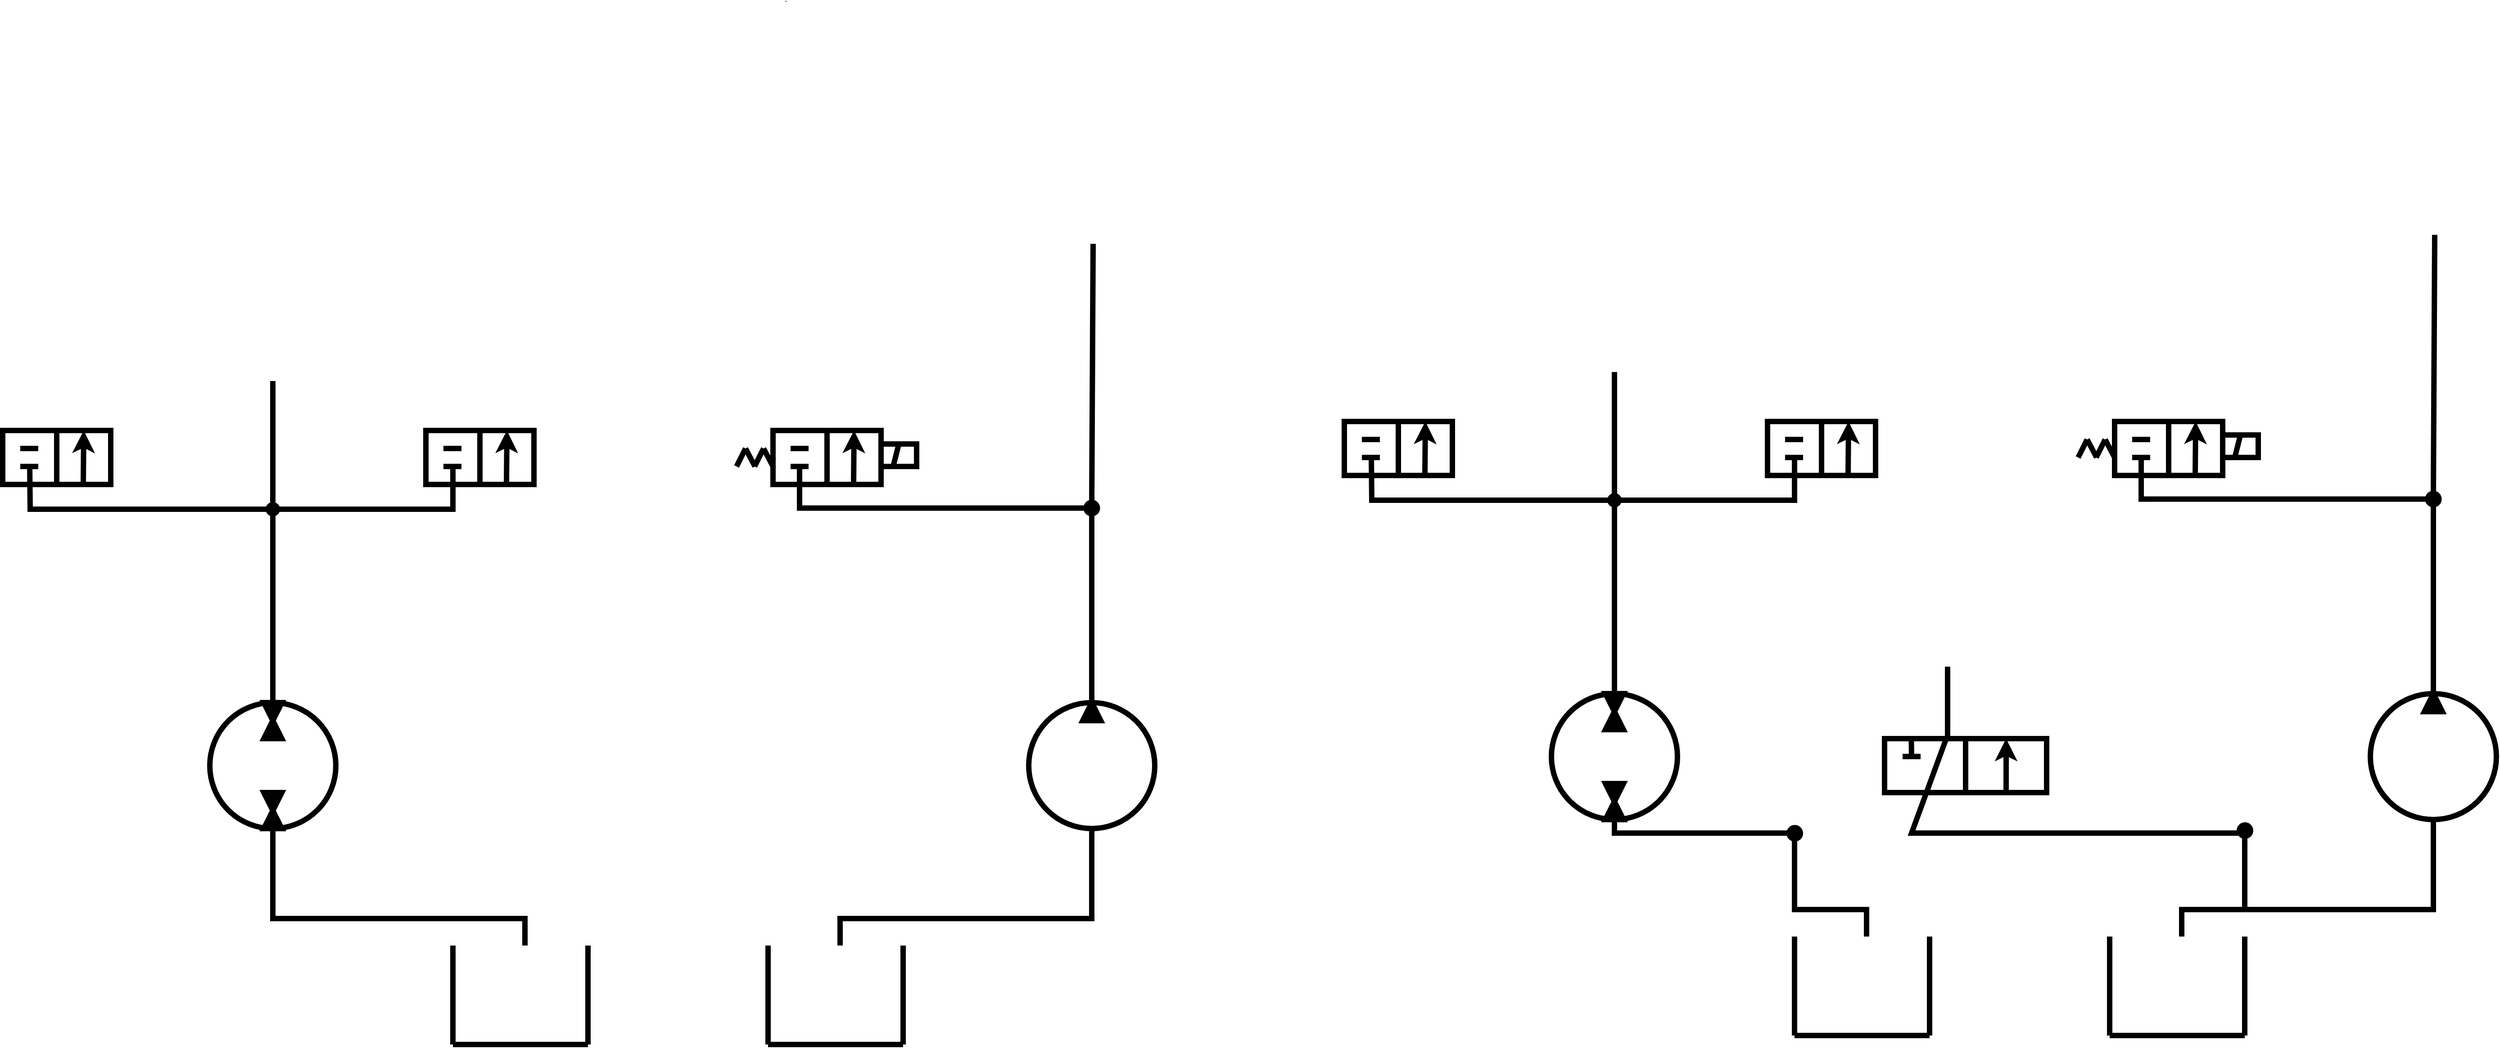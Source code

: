 <mxfile version="13.7.0" type="gitlab">
  <diagram id="eqvuFODL55VOsvzA2bx3" name="Page-1">
    <mxGraphModel dx="2453" dy="1159" grid="1" gridSize="10" guides="1" tooltips="1" connect="1" arrows="1" fold="1" page="1" pageScale="1" pageWidth="850" pageHeight="1100" math="0" shadow="0">
      <root>
        <mxCell id="0" />
        <mxCell id="1" parent="0" />
        <mxCell id="_FiJG16ojwSEJQpr9RZ7-16" value="" style="ellipse;whiteSpace=wrap;html=1;aspect=fixed;strokeWidth=6;" vertex="1" parent="1">
          <mxGeometry x="-360" y="1180" width="140" height="140" as="geometry" />
        </mxCell>
        <mxCell id="_FiJG16ojwSEJQpr9RZ7-17" value="" style="triangle;whiteSpace=wrap;html=1;direction=north;fillColor=#000000;strokeWidth=6;" vertex="1" parent="1">
          <mxGeometry x="-300" y="1300" width="20" height="20" as="geometry" />
        </mxCell>
        <mxCell id="_FiJG16ojwSEJQpr9RZ7-18" value="" style="triangle;whiteSpace=wrap;html=1;direction=south;fillColor=#000000;strokeWidth=6;" vertex="1" parent="1">
          <mxGeometry x="-300" y="1280" width="20" height="20" as="geometry" />
        </mxCell>
        <mxCell id="_FiJG16ojwSEJQpr9RZ7-19" value="" style="triangle;whiteSpace=wrap;html=1;direction=north;fillColor=#000000;strokeWidth=6;" vertex="1" parent="1">
          <mxGeometry x="-300" y="1200" width="20" height="20" as="geometry" />
        </mxCell>
        <mxCell id="_FiJG16ojwSEJQpr9RZ7-20" value="" style="triangle;whiteSpace=wrap;html=1;direction=south;fillColor=#000000;strokeWidth=6;" vertex="1" parent="1">
          <mxGeometry x="-300" y="1180" width="20" height="20" as="geometry" />
        </mxCell>
        <mxCell id="_FiJG16ojwSEJQpr9RZ7-21" value="" style="endArrow=none;html=1;strokeWidth=6;" edge="1" parent="1">
          <mxGeometry width="50" height="50" relative="1" as="geometry">
            <mxPoint x="260" y="1560.0" as="sourcePoint" />
            <mxPoint x="260" y="1450.0" as="targetPoint" />
          </mxGeometry>
        </mxCell>
        <mxCell id="_FiJG16ojwSEJQpr9RZ7-22" value="" style="endArrow=none;html=1;strokeWidth=6;" edge="1" parent="1">
          <mxGeometry width="50" height="50" relative="1" as="geometry">
            <mxPoint x="410" y="1560.0" as="sourcePoint" />
            <mxPoint x="410" y="1450.0" as="targetPoint" />
          </mxGeometry>
        </mxCell>
        <mxCell id="_FiJG16ojwSEJQpr9RZ7-23" value="" style="endArrow=none;html=1;strokeWidth=6;" edge="1" parent="1">
          <mxGeometry width="50" height="50" relative="1" as="geometry">
            <mxPoint x="260" y="1560.0" as="sourcePoint" />
            <mxPoint x="410" y="1560.0" as="targetPoint" />
          </mxGeometry>
        </mxCell>
        <mxCell id="_FiJG16ojwSEJQpr9RZ7-24" value="" style="ellipse;whiteSpace=wrap;html=1;aspect=fixed;strokeWidth=6;" vertex="1" parent="1">
          <mxGeometry x="549.5" y="1180" width="140" height="140" as="geometry" />
        </mxCell>
        <mxCell id="_FiJG16ojwSEJQpr9RZ7-25" value="" style="triangle;whiteSpace=wrap;html=1;direction=north;fillColor=#000000;strokeWidth=6;" vertex="1" parent="1">
          <mxGeometry x="609.5" y="1180" width="20" height="20" as="geometry" />
        </mxCell>
        <mxCell id="_FiJG16ojwSEJQpr9RZ7-26" value="" style="rounded=0;whiteSpace=wrap;html=1;fillColor=#FFFFFF;strokeWidth=6;" vertex="1" parent="1">
          <mxGeometry x="-590" y="877.5" width="120" height="60" as="geometry" />
        </mxCell>
        <mxCell id="_FiJG16ojwSEJQpr9RZ7-27" value="" style="endArrow=none;html=1;exitX=0.5;exitY=1;exitDx=0;exitDy=0;entryX=0.5;entryY=0;entryDx=0;entryDy=0;strokeWidth=6;" edge="1" parent="1" source="_FiJG16ojwSEJQpr9RZ7-26" target="_FiJG16ojwSEJQpr9RZ7-26">
          <mxGeometry width="50" height="50" relative="1" as="geometry">
            <mxPoint x="-580.5" y="927.5" as="sourcePoint" />
            <mxPoint x="-530.5" y="877.5" as="targetPoint" />
          </mxGeometry>
        </mxCell>
        <mxCell id="_FiJG16ojwSEJQpr9RZ7-28" value="" style="endArrow=classic;html=1;entryX=0.75;entryY=0;entryDx=0;entryDy=0;strokeWidth=6;" edge="1" parent="1" target="_FiJG16ojwSEJQpr9RZ7-26">
          <mxGeometry width="50" height="50" relative="1" as="geometry">
            <mxPoint x="-500.5" y="937.5" as="sourcePoint" />
            <mxPoint x="-450.5" y="887.5" as="targetPoint" />
          </mxGeometry>
        </mxCell>
        <mxCell id="_FiJG16ojwSEJQpr9RZ7-29" value="" style="endArrow=none;html=1;strokeWidth=6;" edge="1" parent="1">
          <mxGeometry width="50" height="50" relative="1" as="geometry">
            <mxPoint x="-570.5" y="917.5" as="sourcePoint" />
            <mxPoint x="-550.5" y="917.5" as="targetPoint" />
          </mxGeometry>
        </mxCell>
        <mxCell id="_FiJG16ojwSEJQpr9RZ7-30" value="" style="endArrow=none;html=1;strokeWidth=6;" edge="1" parent="1">
          <mxGeometry width="50" height="50" relative="1" as="geometry">
            <mxPoint x="-560" y="852.5" as="sourcePoint" />
            <mxPoint x="-560" y="852.5" as="targetPoint" />
          </mxGeometry>
        </mxCell>
        <mxCell id="_FiJG16ojwSEJQpr9RZ7-31" value="" style="endArrow=none;html=1;strokeWidth=6;" edge="1" parent="1">
          <mxGeometry width="50" height="50" relative="1" as="geometry">
            <mxPoint x="-570.5" y="897.5" as="sourcePoint" />
            <mxPoint x="-550.5" y="897.5" as="targetPoint" />
          </mxGeometry>
        </mxCell>
        <mxCell id="_FiJG16ojwSEJQpr9RZ7-32" value="" style="rounded=0;whiteSpace=wrap;html=1;fillColor=#FFFFFF;strokeWidth=6;" vertex="1" parent="1">
          <mxGeometry x="-120" y="877.5" width="120" height="60" as="geometry" />
        </mxCell>
        <mxCell id="_FiJG16ojwSEJQpr9RZ7-33" value="" style="endArrow=none;html=1;exitX=0.5;exitY=1;exitDx=0;exitDy=0;entryX=0.5;entryY=0;entryDx=0;entryDy=0;strokeWidth=6;" edge="1" parent="1" source="_FiJG16ojwSEJQpr9RZ7-32" target="_FiJG16ojwSEJQpr9RZ7-32">
          <mxGeometry width="50" height="50" relative="1" as="geometry">
            <mxPoint x="-110.5" y="917.5" as="sourcePoint" />
            <mxPoint x="-60.5" y="867.5" as="targetPoint" />
          </mxGeometry>
        </mxCell>
        <mxCell id="_FiJG16ojwSEJQpr9RZ7-34" value="" style="endArrow=classic;html=1;entryX=0.75;entryY=0;entryDx=0;entryDy=0;strokeWidth=6;" edge="1" parent="1" target="_FiJG16ojwSEJQpr9RZ7-32">
          <mxGeometry width="50" height="50" relative="1" as="geometry">
            <mxPoint x="-30.5" y="937.5" as="sourcePoint" />
            <mxPoint x="19.5" y="887.5" as="targetPoint" />
          </mxGeometry>
        </mxCell>
        <mxCell id="_FiJG16ojwSEJQpr9RZ7-35" value="" style="endArrow=none;html=1;strokeWidth=6;" edge="1" parent="1">
          <mxGeometry width="50" height="50" relative="1" as="geometry">
            <mxPoint x="-100.5" y="917.5" as="sourcePoint" />
            <mxPoint x="-80.5" y="917.5" as="targetPoint" />
          </mxGeometry>
        </mxCell>
        <mxCell id="_FiJG16ojwSEJQpr9RZ7-36" value="" style="endArrow=none;html=1;strokeWidth=6;" edge="1" parent="1">
          <mxGeometry width="50" height="50" relative="1" as="geometry">
            <mxPoint x="-100.5" y="897.5" as="sourcePoint" />
            <mxPoint x="-80.5" y="897.5" as="targetPoint" />
          </mxGeometry>
        </mxCell>
        <mxCell id="_FiJG16ojwSEJQpr9RZ7-70" value="" style="rounded=0;whiteSpace=wrap;html=1;fillColor=#FFFFFF;strokeWidth=6;" vertex="1" parent="1">
          <mxGeometry x="265.5" y="877.5" width="120" height="60" as="geometry" />
        </mxCell>
        <mxCell id="_FiJG16ojwSEJQpr9RZ7-71" value="" style="endArrow=none;html=1;exitX=0.5;exitY=1;exitDx=0;exitDy=0;entryX=0.5;entryY=0;entryDx=0;entryDy=0;strokeWidth=6;" edge="1" parent="1" source="_FiJG16ojwSEJQpr9RZ7-70" target="_FiJG16ojwSEJQpr9RZ7-70">
          <mxGeometry width="50" height="50" relative="1" as="geometry">
            <mxPoint x="275" y="927.5" as="sourcePoint" />
            <mxPoint x="325" y="877.5" as="targetPoint" />
          </mxGeometry>
        </mxCell>
        <mxCell id="_FiJG16ojwSEJQpr9RZ7-72" value="" style="endArrow=classic;html=1;entryX=0.75;entryY=0;entryDx=0;entryDy=0;strokeWidth=6;" edge="1" parent="1" target="_FiJG16ojwSEJQpr9RZ7-70">
          <mxGeometry width="50" height="50" relative="1" as="geometry">
            <mxPoint x="355" y="937.5" as="sourcePoint" />
            <mxPoint x="405" y="887.5" as="targetPoint" />
          </mxGeometry>
        </mxCell>
        <mxCell id="_FiJG16ojwSEJQpr9RZ7-73" value="" style="endArrow=none;html=1;strokeWidth=6;" edge="1" parent="1">
          <mxGeometry width="50" height="50" relative="1" as="geometry">
            <mxPoint x="285" y="917.5" as="sourcePoint" />
            <mxPoint x="305" y="917.5" as="targetPoint" />
          </mxGeometry>
        </mxCell>
        <mxCell id="_FiJG16ojwSEJQpr9RZ7-74" value="" style="endArrow=none;html=1;strokeWidth=6;" edge="1" parent="1">
          <mxGeometry width="50" height="50" relative="1" as="geometry">
            <mxPoint x="285" y="897.5" as="sourcePoint" />
            <mxPoint x="305" y="897.5" as="targetPoint" />
          </mxGeometry>
        </mxCell>
        <mxCell id="_FiJG16ojwSEJQpr9RZ7-75" value="" style="rounded=0;whiteSpace=wrap;html=1;strokeWidth=6;" vertex="1" parent="1">
          <mxGeometry x="385.5" y="892.5" width="39.5" height="25" as="geometry" />
        </mxCell>
        <mxCell id="_FiJG16ojwSEJQpr9RZ7-76" value="" style="endArrow=none;html=1;exitX=0.34;exitY=1;exitDx=0;exitDy=0;exitPerimeter=0;entryX=0.5;entryY=0;entryDx=0;entryDy=0;strokeWidth=6;" edge="1" parent="1" source="_FiJG16ojwSEJQpr9RZ7-75" target="_FiJG16ojwSEJQpr9RZ7-75">
          <mxGeometry width="50" height="50" relative="1" as="geometry">
            <mxPoint x="375" y="947.5" as="sourcePoint" />
            <mxPoint x="445" y="937.5" as="targetPoint" />
          </mxGeometry>
        </mxCell>
        <mxCell id="_FiJG16ojwSEJQpr9RZ7-77" value="" style="endArrow=none;html=1;strokeWidth=6;" edge="1" parent="1">
          <mxGeometry width="50" height="50" relative="1" as="geometry">
            <mxPoint x="265.5" y="917.5" as="sourcePoint" />
            <mxPoint x="255" y="897.5" as="targetPoint" />
            <Array as="points" />
          </mxGeometry>
        </mxCell>
        <mxCell id="_FiJG16ojwSEJQpr9RZ7-78" value="" style="endArrow=none;html=1;strokeWidth=6;" edge="1" parent="1">
          <mxGeometry width="50" height="50" relative="1" as="geometry">
            <mxPoint x="245.5" y="917.5" as="sourcePoint" />
            <mxPoint x="235" y="897.5" as="targetPoint" />
            <Array as="points" />
          </mxGeometry>
        </mxCell>
        <mxCell id="_FiJG16ojwSEJQpr9RZ7-79" value="" style="endArrow=none;html=1;strokeWidth=6;" edge="1" parent="1">
          <mxGeometry width="50" height="50" relative="1" as="geometry">
            <mxPoint x="245" y="917.5" as="sourcePoint" />
            <mxPoint x="255" y="897.5" as="targetPoint" />
            <Array as="points" />
          </mxGeometry>
        </mxCell>
        <mxCell id="_FiJG16ojwSEJQpr9RZ7-80" value="" style="endArrow=none;html=1;strokeWidth=6;" edge="1" parent="1">
          <mxGeometry width="50" height="50" relative="1" as="geometry">
            <mxPoint x="225" y="917.5" as="sourcePoint" />
            <mxPoint x="235" y="897.5" as="targetPoint" />
            <Array as="points" />
          </mxGeometry>
        </mxCell>
        <mxCell id="_FiJG16ojwSEJQpr9RZ7-81" value="" style="endArrow=none;html=1;jumpStyle=arc;entryX=1;entryY=0.5;entryDx=0;entryDy=0;exitX=0.5;exitY=1;exitDx=0;exitDy=0;strokeWidth=6;" edge="1" parent="1" source="_FiJG16ojwSEJQpr9RZ7-141" target="_FiJG16ojwSEJQpr9RZ7-25">
          <mxGeometry width="50" height="50" relative="1" as="geometry">
            <mxPoint x="620" y="250" as="sourcePoint" />
            <mxPoint x="620" y="1010" as="targetPoint" />
            <Array as="points" />
          </mxGeometry>
        </mxCell>
        <mxCell id="_FiJG16ojwSEJQpr9RZ7-104" value="" style="endArrow=none;html=1;" edge="1" parent="1">
          <mxGeometry width="50" height="50" relative="1" as="geometry">
            <mxPoint x="359.743" y="401.581" as="sourcePoint" />
            <mxPoint x="360" y="402.5" as="targetPoint" />
          </mxGeometry>
        </mxCell>
        <mxCell id="_FiJG16ojwSEJQpr9RZ7-105" value="" style="endArrow=none;html=1;jumpStyle=none;exitX=1;exitY=0.5;exitDx=0;exitDy=0;" edge="1" parent="1">
          <mxGeometry width="50" height="50" relative="1" as="geometry">
            <mxPoint x="280" y="400" as="sourcePoint" />
            <mxPoint x="280" y="401" as="targetPoint" />
          </mxGeometry>
        </mxCell>
        <mxCell id="_FiJG16ojwSEJQpr9RZ7-107" value="" style="endArrow=none;html=1;strokeWidth=6;" edge="1" parent="1">
          <mxGeometry width="50" height="50" relative="1" as="geometry">
            <mxPoint x="-90" y="1560.0" as="sourcePoint" />
            <mxPoint x="-90" y="1450.0" as="targetPoint" />
          </mxGeometry>
        </mxCell>
        <mxCell id="_FiJG16ojwSEJQpr9RZ7-108" value="" style="endArrow=none;html=1;strokeWidth=6;" edge="1" parent="1">
          <mxGeometry width="50" height="50" relative="1" as="geometry">
            <mxPoint x="60" y="1560.0" as="sourcePoint" />
            <mxPoint x="60" y="1450.0" as="targetPoint" />
          </mxGeometry>
        </mxCell>
        <mxCell id="_FiJG16ojwSEJQpr9RZ7-109" value="" style="endArrow=none;html=1;strokeWidth=6;" edge="1" parent="1">
          <mxGeometry width="50" height="50" relative="1" as="geometry">
            <mxPoint x="-90" y="1560.0" as="sourcePoint" />
            <mxPoint x="60" y="1560.0" as="targetPoint" />
          </mxGeometry>
        </mxCell>
        <mxCell id="_FiJG16ojwSEJQpr9RZ7-125" value="" style="endArrow=none;html=1;exitX=0.5;exitY=0;exitDx=0;exitDy=0;entryX=0.5;entryY=1;entryDx=0;entryDy=0;strokeWidth=6;" edge="1" parent="1" source="_FiJG16ojwSEJQpr9RZ7-127">
          <mxGeometry width="50" height="50" relative="1" as="geometry">
            <mxPoint x="-290" y="1180" as="sourcePoint" />
            <mxPoint x="-290" y="822.5" as="targetPoint" />
          </mxGeometry>
        </mxCell>
        <mxCell id="_FiJG16ojwSEJQpr9RZ7-126" value="" style="edgeStyle=orthogonalEdgeStyle;rounded=0;jumpStyle=none;jumpSize=6;orthogonalLoop=1;jettySize=auto;html=1;startSize=12;endArrow=none;endFill=0;strokeWidth=6;" edge="1" parent="1" source="_FiJG16ojwSEJQpr9RZ7-127">
          <mxGeometry relative="1" as="geometry">
            <mxPoint x="-90" y="918" as="targetPoint" />
            <Array as="points">
              <mxPoint x="-90" y="965" />
            </Array>
          </mxGeometry>
        </mxCell>
        <mxCell id="_FiJG16ojwSEJQpr9RZ7-146" value="" style="edgeStyle=orthogonalEdgeStyle;rounded=0;orthogonalLoop=1;jettySize=auto;html=1;endArrow=none;endFill=0;strokeWidth=6;" edge="1" parent="1" source="_FiJG16ojwSEJQpr9RZ7-127">
          <mxGeometry relative="1" as="geometry">
            <mxPoint x="-560" y="917" as="targetPoint" />
          </mxGeometry>
        </mxCell>
        <mxCell id="_FiJG16ojwSEJQpr9RZ7-127" value="" style="ellipse;whiteSpace=wrap;html=1;aspect=fixed;fillColor=#000000;strokeWidth=6;" vertex="1" parent="1">
          <mxGeometry x="-295" y="960" width="10" height="10" as="geometry" />
        </mxCell>
        <mxCell id="_FiJG16ojwSEJQpr9RZ7-128" value="" style="endArrow=none;html=1;exitX=0;exitY=0.5;exitDx=0;exitDy=0;entryX=0.5;entryY=1;entryDx=0;entryDy=0;strokeWidth=6;" edge="1" parent="1" source="_FiJG16ojwSEJQpr9RZ7-20" target="_FiJG16ojwSEJQpr9RZ7-127">
          <mxGeometry width="50" height="50" relative="1" as="geometry">
            <mxPoint x="-290" y="1180" as="sourcePoint" />
            <mxPoint x="-290" y="822.5" as="targetPoint" />
          </mxGeometry>
        </mxCell>
        <mxCell id="_FiJG16ojwSEJQpr9RZ7-131" value="" style="edgeStyle=orthogonalEdgeStyle;rounded=0;jumpStyle=none;jumpSize=6;orthogonalLoop=1;jettySize=auto;html=1;startSize=12;endArrow=none;endFill=0;entryX=0.5;entryY=1;entryDx=0;entryDy=0;strokeWidth=6;" edge="1" parent="1" target="_FiJG16ojwSEJQpr9RZ7-24">
          <mxGeometry relative="1" as="geometry">
            <mxPoint x="340" y="1450.0" as="sourcePoint" />
            <mxPoint x="365" y="1425.0" as="targetPoint" />
            <Array as="points">
              <mxPoint x="340" y="1420" />
              <mxPoint x="620" y="1420" />
            </Array>
          </mxGeometry>
        </mxCell>
        <mxCell id="_FiJG16ojwSEJQpr9RZ7-132" value="" style="endArrow=none;html=1;" edge="1" parent="1">
          <mxGeometry width="50" height="50" relative="1" as="geometry">
            <mxPoint x="280" y="400" as="sourcePoint" />
            <mxPoint x="280" y="400" as="targetPoint" />
          </mxGeometry>
        </mxCell>
        <mxCell id="_FiJG16ojwSEJQpr9RZ7-140" value="" style="edgeStyle=orthogonalEdgeStyle;rounded=0;jumpStyle=arc;jumpSize=6;orthogonalLoop=1;jettySize=auto;html=1;startSize=12;endArrow=none;endFill=0;strokeWidth=6;" edge="1" parent="1" source="_FiJG16ojwSEJQpr9RZ7-141">
          <mxGeometry relative="1" as="geometry">
            <mxPoint x="295" y="917" as="targetPoint" />
            <Array as="points">
              <mxPoint x="295" y="964" />
              <mxPoint x="295" y="920" />
            </Array>
          </mxGeometry>
        </mxCell>
        <mxCell id="_FiJG16ojwSEJQpr9RZ7-141" value="" style="ellipse;whiteSpace=wrap;html=1;aspect=fixed;fillColor=#000000;strokeWidth=6;" vertex="1" parent="1">
          <mxGeometry x="613.25" y="957.5" width="12.5" height="12.5" as="geometry" />
        </mxCell>
        <mxCell id="_FiJG16ojwSEJQpr9RZ7-142" value="" style="endArrow=none;html=1;jumpStyle=arc;entryX=0.5;entryY=0;entryDx=0;entryDy=0;strokeWidth=6;" edge="1" parent="1" target="_FiJG16ojwSEJQpr9RZ7-141">
          <mxGeometry width="50" height="50" relative="1" as="geometry">
            <mxPoint x="621" y="670" as="sourcePoint" />
            <mxPoint x="619.5" y="1180" as="targetPoint" />
            <Array as="points" />
          </mxGeometry>
        </mxCell>
        <mxCell id="_FiJG16ojwSEJQpr9RZ7-143" value="" style="edgeStyle=orthogonalEdgeStyle;rounded=0;jumpStyle=none;jumpSize=6;orthogonalLoop=1;jettySize=auto;html=1;startSize=12;endArrow=none;endFill=0;entryX=0;entryY=0.5;entryDx=0;entryDy=0;strokeWidth=6;" edge="1" parent="1" target="_FiJG16ojwSEJQpr9RZ7-17">
          <mxGeometry relative="1" as="geometry">
            <mxPoint x="-10" y="1450.0" as="sourcePoint" />
            <mxPoint x="-35" y="1425" as="targetPoint" />
            <Array as="points">
              <mxPoint x="-10" y="1420" />
              <mxPoint x="-290" y="1420" />
            </Array>
          </mxGeometry>
        </mxCell>
        <mxCell id="_FiJG16ojwSEJQpr9RZ7-149" value="" style="ellipse;whiteSpace=wrap;html=1;aspect=fixed;strokeWidth=6;" vertex="1" parent="1">
          <mxGeometry x="1130" y="1170" width="140" height="140" as="geometry" />
        </mxCell>
        <mxCell id="_FiJG16ojwSEJQpr9RZ7-150" value="" style="triangle;whiteSpace=wrap;html=1;direction=north;fillColor=#000000;strokeWidth=6;" vertex="1" parent="1">
          <mxGeometry x="1190" y="1290" width="20" height="20" as="geometry" />
        </mxCell>
        <mxCell id="_FiJG16ojwSEJQpr9RZ7-151" value="" style="triangle;whiteSpace=wrap;html=1;direction=south;fillColor=#000000;strokeWidth=6;" vertex="1" parent="1">
          <mxGeometry x="1190" y="1270" width="20" height="20" as="geometry" />
        </mxCell>
        <mxCell id="_FiJG16ojwSEJQpr9RZ7-152" value="" style="triangle;whiteSpace=wrap;html=1;direction=north;fillColor=#000000;strokeWidth=6;" vertex="1" parent="1">
          <mxGeometry x="1190" y="1190" width="20" height="20" as="geometry" />
        </mxCell>
        <mxCell id="_FiJG16ojwSEJQpr9RZ7-153" value="" style="triangle;whiteSpace=wrap;html=1;direction=south;fillColor=#000000;strokeWidth=6;" vertex="1" parent="1">
          <mxGeometry x="1190" y="1170" width="20" height="20" as="geometry" />
        </mxCell>
        <mxCell id="_FiJG16ojwSEJQpr9RZ7-154" value="" style="endArrow=none;html=1;strokeWidth=6;" edge="1" parent="1">
          <mxGeometry width="50" height="50" relative="1" as="geometry">
            <mxPoint x="1750" y="1550.0" as="sourcePoint" />
            <mxPoint x="1750" y="1440.0" as="targetPoint" />
          </mxGeometry>
        </mxCell>
        <mxCell id="_FiJG16ojwSEJQpr9RZ7-155" value="" style="endArrow=none;html=1;strokeWidth=6;" edge="1" parent="1">
          <mxGeometry width="50" height="50" relative="1" as="geometry">
            <mxPoint x="1900" y="1550.0" as="sourcePoint" />
            <mxPoint x="1900" y="1440.0" as="targetPoint" />
          </mxGeometry>
        </mxCell>
        <mxCell id="_FiJG16ojwSEJQpr9RZ7-156" value="" style="endArrow=none;html=1;strokeWidth=6;" edge="1" parent="1">
          <mxGeometry width="50" height="50" relative="1" as="geometry">
            <mxPoint x="1750" y="1550.0" as="sourcePoint" />
            <mxPoint x="1900" y="1550.0" as="targetPoint" />
          </mxGeometry>
        </mxCell>
        <mxCell id="_FiJG16ojwSEJQpr9RZ7-157" value="" style="ellipse;whiteSpace=wrap;html=1;aspect=fixed;strokeWidth=6;" vertex="1" parent="1">
          <mxGeometry x="2039.5" y="1170" width="140" height="140" as="geometry" />
        </mxCell>
        <mxCell id="_FiJG16ojwSEJQpr9RZ7-158" value="" style="triangle;whiteSpace=wrap;html=1;direction=north;fillColor=#000000;strokeWidth=6;" vertex="1" parent="1">
          <mxGeometry x="2099.5" y="1170" width="20" height="20" as="geometry" />
        </mxCell>
        <mxCell id="_FiJG16ojwSEJQpr9RZ7-159" value="" style="rounded=0;whiteSpace=wrap;html=1;fillColor=#FFFFFF;strokeWidth=6;" vertex="1" parent="1">
          <mxGeometry x="900" y="867.5" width="120" height="60" as="geometry" />
        </mxCell>
        <mxCell id="_FiJG16ojwSEJQpr9RZ7-160" value="" style="endArrow=none;html=1;exitX=0.5;exitY=1;exitDx=0;exitDy=0;entryX=0.5;entryY=0;entryDx=0;entryDy=0;strokeWidth=6;" edge="1" parent="1" source="_FiJG16ojwSEJQpr9RZ7-159" target="_FiJG16ojwSEJQpr9RZ7-159">
          <mxGeometry width="50" height="50" relative="1" as="geometry">
            <mxPoint x="909.5" y="917.5" as="sourcePoint" />
            <mxPoint x="959.5" y="867.5" as="targetPoint" />
          </mxGeometry>
        </mxCell>
        <mxCell id="_FiJG16ojwSEJQpr9RZ7-161" value="" style="endArrow=classic;html=1;entryX=0.75;entryY=0;entryDx=0;entryDy=0;strokeWidth=6;" edge="1" parent="1" target="_FiJG16ojwSEJQpr9RZ7-159">
          <mxGeometry width="50" height="50" relative="1" as="geometry">
            <mxPoint x="989.5" y="927.5" as="sourcePoint" />
            <mxPoint x="1039.5" y="877.5" as="targetPoint" />
          </mxGeometry>
        </mxCell>
        <mxCell id="_FiJG16ojwSEJQpr9RZ7-162" value="" style="endArrow=none;html=1;strokeWidth=6;" edge="1" parent="1">
          <mxGeometry width="50" height="50" relative="1" as="geometry">
            <mxPoint x="919.5" y="907.5" as="sourcePoint" />
            <mxPoint x="939.5" y="907.5" as="targetPoint" />
          </mxGeometry>
        </mxCell>
        <mxCell id="_FiJG16ojwSEJQpr9RZ7-163" value="" style="endArrow=none;html=1;strokeWidth=6;" edge="1" parent="1">
          <mxGeometry width="50" height="50" relative="1" as="geometry">
            <mxPoint x="930" y="842.5" as="sourcePoint" />
            <mxPoint x="930" y="842.5" as="targetPoint" />
          </mxGeometry>
        </mxCell>
        <mxCell id="_FiJG16ojwSEJQpr9RZ7-164" value="" style="endArrow=none;html=1;strokeWidth=6;" edge="1" parent="1">
          <mxGeometry width="50" height="50" relative="1" as="geometry">
            <mxPoint x="919.5" y="887.5" as="sourcePoint" />
            <mxPoint x="939.5" y="887.5" as="targetPoint" />
          </mxGeometry>
        </mxCell>
        <mxCell id="_FiJG16ojwSEJQpr9RZ7-165" value="" style="rounded=0;whiteSpace=wrap;html=1;fillColor=#FFFFFF;strokeWidth=6;" vertex="1" parent="1">
          <mxGeometry x="1370" y="867.5" width="120" height="60" as="geometry" />
        </mxCell>
        <mxCell id="_FiJG16ojwSEJQpr9RZ7-166" value="" style="endArrow=none;html=1;exitX=0.5;exitY=1;exitDx=0;exitDy=0;entryX=0.5;entryY=0;entryDx=0;entryDy=0;strokeWidth=6;" edge="1" parent="1" source="_FiJG16ojwSEJQpr9RZ7-165" target="_FiJG16ojwSEJQpr9RZ7-165">
          <mxGeometry width="50" height="50" relative="1" as="geometry">
            <mxPoint x="1379.5" y="907.5" as="sourcePoint" />
            <mxPoint x="1429.5" y="857.5" as="targetPoint" />
          </mxGeometry>
        </mxCell>
        <mxCell id="_FiJG16ojwSEJQpr9RZ7-167" value="" style="endArrow=classic;html=1;entryX=0.75;entryY=0;entryDx=0;entryDy=0;strokeWidth=6;" edge="1" parent="1" target="_FiJG16ojwSEJQpr9RZ7-165">
          <mxGeometry width="50" height="50" relative="1" as="geometry">
            <mxPoint x="1459.5" y="927.5" as="sourcePoint" />
            <mxPoint x="1509.5" y="877.5" as="targetPoint" />
          </mxGeometry>
        </mxCell>
        <mxCell id="_FiJG16ojwSEJQpr9RZ7-168" value="" style="endArrow=none;html=1;strokeWidth=6;" edge="1" parent="1">
          <mxGeometry width="50" height="50" relative="1" as="geometry">
            <mxPoint x="1389.5" y="907.5" as="sourcePoint" />
            <mxPoint x="1409.5" y="907.5" as="targetPoint" />
          </mxGeometry>
        </mxCell>
        <mxCell id="_FiJG16ojwSEJQpr9RZ7-169" value="" style="endArrow=none;html=1;strokeWidth=6;" edge="1" parent="1">
          <mxGeometry width="50" height="50" relative="1" as="geometry">
            <mxPoint x="1389.5" y="887.5" as="sourcePoint" />
            <mxPoint x="1409.5" y="887.5" as="targetPoint" />
          </mxGeometry>
        </mxCell>
        <mxCell id="_FiJG16ojwSEJQpr9RZ7-170" value="" style="rounded=0;whiteSpace=wrap;html=1;fillColor=#FFFFFF;strokeWidth=6;" vertex="1" parent="1">
          <mxGeometry x="1755.5" y="867.5" width="120" height="60" as="geometry" />
        </mxCell>
        <mxCell id="_FiJG16ojwSEJQpr9RZ7-171" value="" style="endArrow=none;html=1;exitX=0.5;exitY=1;exitDx=0;exitDy=0;entryX=0.5;entryY=0;entryDx=0;entryDy=0;strokeWidth=6;" edge="1" parent="1" source="_FiJG16ojwSEJQpr9RZ7-170" target="_FiJG16ojwSEJQpr9RZ7-170">
          <mxGeometry width="50" height="50" relative="1" as="geometry">
            <mxPoint x="1765" y="917.5" as="sourcePoint" />
            <mxPoint x="1815" y="867.5" as="targetPoint" />
          </mxGeometry>
        </mxCell>
        <mxCell id="_FiJG16ojwSEJQpr9RZ7-172" value="" style="endArrow=classic;html=1;entryX=0.75;entryY=0;entryDx=0;entryDy=0;strokeWidth=6;" edge="1" parent="1" target="_FiJG16ojwSEJQpr9RZ7-170">
          <mxGeometry width="50" height="50" relative="1" as="geometry">
            <mxPoint x="1845" y="927.5" as="sourcePoint" />
            <mxPoint x="1895" y="877.5" as="targetPoint" />
          </mxGeometry>
        </mxCell>
        <mxCell id="_FiJG16ojwSEJQpr9RZ7-173" value="" style="endArrow=none;html=1;strokeWidth=6;" edge="1" parent="1">
          <mxGeometry width="50" height="50" relative="1" as="geometry">
            <mxPoint x="1775" y="907.5" as="sourcePoint" />
            <mxPoint x="1795" y="907.5" as="targetPoint" />
          </mxGeometry>
        </mxCell>
        <mxCell id="_FiJG16ojwSEJQpr9RZ7-174" value="" style="endArrow=none;html=1;strokeWidth=6;" edge="1" parent="1">
          <mxGeometry width="50" height="50" relative="1" as="geometry">
            <mxPoint x="1775" y="887.5" as="sourcePoint" />
            <mxPoint x="1795" y="887.5" as="targetPoint" />
          </mxGeometry>
        </mxCell>
        <mxCell id="_FiJG16ojwSEJQpr9RZ7-175" value="" style="rounded=0;whiteSpace=wrap;html=1;strokeWidth=6;" vertex="1" parent="1">
          <mxGeometry x="1875.5" y="882.5" width="39.5" height="25" as="geometry" />
        </mxCell>
        <mxCell id="_FiJG16ojwSEJQpr9RZ7-176" value="" style="endArrow=none;html=1;exitX=0.34;exitY=1;exitDx=0;exitDy=0;exitPerimeter=0;entryX=0.5;entryY=0;entryDx=0;entryDy=0;strokeWidth=6;" edge="1" parent="1" source="_FiJG16ojwSEJQpr9RZ7-175" target="_FiJG16ojwSEJQpr9RZ7-175">
          <mxGeometry width="50" height="50" relative="1" as="geometry">
            <mxPoint x="1865" y="937.5" as="sourcePoint" />
            <mxPoint x="1935" y="927.5" as="targetPoint" />
          </mxGeometry>
        </mxCell>
        <mxCell id="_FiJG16ojwSEJQpr9RZ7-177" value="" style="endArrow=none;html=1;strokeWidth=6;" edge="1" parent="1">
          <mxGeometry width="50" height="50" relative="1" as="geometry">
            <mxPoint x="1755.5" y="907.5" as="sourcePoint" />
            <mxPoint x="1745" y="887.5" as="targetPoint" />
            <Array as="points" />
          </mxGeometry>
        </mxCell>
        <mxCell id="_FiJG16ojwSEJQpr9RZ7-178" value="" style="endArrow=none;html=1;strokeWidth=6;" edge="1" parent="1">
          <mxGeometry width="50" height="50" relative="1" as="geometry">
            <mxPoint x="1735.5" y="907.5" as="sourcePoint" />
            <mxPoint x="1725" y="887.5" as="targetPoint" />
            <Array as="points" />
          </mxGeometry>
        </mxCell>
        <mxCell id="_FiJG16ojwSEJQpr9RZ7-179" value="" style="endArrow=none;html=1;strokeWidth=6;" edge="1" parent="1">
          <mxGeometry width="50" height="50" relative="1" as="geometry">
            <mxPoint x="1735" y="907.5" as="sourcePoint" />
            <mxPoint x="1745" y="887.5" as="targetPoint" />
            <Array as="points" />
          </mxGeometry>
        </mxCell>
        <mxCell id="_FiJG16ojwSEJQpr9RZ7-180" value="" style="endArrow=none;html=1;strokeWidth=6;" edge="1" parent="1">
          <mxGeometry width="50" height="50" relative="1" as="geometry">
            <mxPoint x="1715" y="907.5" as="sourcePoint" />
            <mxPoint x="1725" y="887.5" as="targetPoint" />
            <Array as="points" />
          </mxGeometry>
        </mxCell>
        <mxCell id="_FiJG16ojwSEJQpr9RZ7-181" value="" style="endArrow=none;html=1;jumpStyle=arc;entryX=1;entryY=0.5;entryDx=0;entryDy=0;exitX=0.5;exitY=1;exitDx=0;exitDy=0;strokeWidth=6;" edge="1" parent="1" source="_FiJG16ojwSEJQpr9RZ7-192" target="_FiJG16ojwSEJQpr9RZ7-158">
          <mxGeometry width="50" height="50" relative="1" as="geometry">
            <mxPoint x="2110" y="240" as="sourcePoint" />
            <mxPoint x="2110" y="1000" as="targetPoint" />
            <Array as="points" />
          </mxGeometry>
        </mxCell>
        <mxCell id="_FiJG16ojwSEJQpr9RZ7-182" value="" style="endArrow=none;html=1;strokeWidth=6;" edge="1" parent="1">
          <mxGeometry width="50" height="50" relative="1" as="geometry">
            <mxPoint x="1400" y="1550.0" as="sourcePoint" />
            <mxPoint x="1400" y="1440.0" as="targetPoint" />
          </mxGeometry>
        </mxCell>
        <mxCell id="_FiJG16ojwSEJQpr9RZ7-183" value="" style="endArrow=none;html=1;strokeWidth=6;" edge="1" parent="1">
          <mxGeometry width="50" height="50" relative="1" as="geometry">
            <mxPoint x="1550" y="1550.0" as="sourcePoint" />
            <mxPoint x="1550" y="1440.0" as="targetPoint" />
          </mxGeometry>
        </mxCell>
        <mxCell id="_FiJG16ojwSEJQpr9RZ7-184" value="" style="endArrow=none;html=1;strokeWidth=6;" edge="1" parent="1">
          <mxGeometry width="50" height="50" relative="1" as="geometry">
            <mxPoint x="1400" y="1550.0" as="sourcePoint" />
            <mxPoint x="1550" y="1550.0" as="targetPoint" />
          </mxGeometry>
        </mxCell>
        <mxCell id="_FiJG16ojwSEJQpr9RZ7-185" value="" style="endArrow=none;html=1;exitX=0.5;exitY=0;exitDx=0;exitDy=0;entryX=0.5;entryY=1;entryDx=0;entryDy=0;strokeWidth=6;" edge="1" parent="1" source="_FiJG16ojwSEJQpr9RZ7-188">
          <mxGeometry width="50" height="50" relative="1" as="geometry">
            <mxPoint x="1200" y="1170" as="sourcePoint" />
            <mxPoint x="1200" y="812.5" as="targetPoint" />
          </mxGeometry>
        </mxCell>
        <mxCell id="_FiJG16ojwSEJQpr9RZ7-186" value="" style="edgeStyle=orthogonalEdgeStyle;rounded=0;jumpStyle=none;jumpSize=6;orthogonalLoop=1;jettySize=auto;html=1;startSize=12;endArrow=none;endFill=0;strokeWidth=6;" edge="1" parent="1" source="_FiJG16ojwSEJQpr9RZ7-188">
          <mxGeometry relative="1" as="geometry">
            <mxPoint x="1400" y="908" as="targetPoint" />
            <Array as="points">
              <mxPoint x="1400" y="955" />
            </Array>
          </mxGeometry>
        </mxCell>
        <mxCell id="_FiJG16ojwSEJQpr9RZ7-187" value="" style="edgeStyle=orthogonalEdgeStyle;rounded=0;orthogonalLoop=1;jettySize=auto;html=1;endArrow=none;endFill=0;strokeWidth=6;" edge="1" parent="1" source="_FiJG16ojwSEJQpr9RZ7-188">
          <mxGeometry relative="1" as="geometry">
            <mxPoint x="930" y="907" as="targetPoint" />
          </mxGeometry>
        </mxCell>
        <mxCell id="_FiJG16ojwSEJQpr9RZ7-188" value="" style="ellipse;whiteSpace=wrap;html=1;aspect=fixed;fillColor=#000000;strokeWidth=6;" vertex="1" parent="1">
          <mxGeometry x="1195" y="950" width="10" height="10" as="geometry" />
        </mxCell>
        <mxCell id="_FiJG16ojwSEJQpr9RZ7-189" value="" style="endArrow=none;html=1;exitX=0;exitY=0.5;exitDx=0;exitDy=0;entryX=0.5;entryY=1;entryDx=0;entryDy=0;strokeWidth=6;" edge="1" parent="1" source="_FiJG16ojwSEJQpr9RZ7-153" target="_FiJG16ojwSEJQpr9RZ7-188">
          <mxGeometry width="50" height="50" relative="1" as="geometry">
            <mxPoint x="1200" y="1170" as="sourcePoint" />
            <mxPoint x="1200" y="812.5" as="targetPoint" />
          </mxGeometry>
        </mxCell>
        <mxCell id="_FiJG16ojwSEJQpr9RZ7-190" value="" style="edgeStyle=orthogonalEdgeStyle;rounded=0;jumpStyle=none;jumpSize=6;orthogonalLoop=1;jettySize=auto;html=1;startSize=12;endArrow=none;endFill=0;entryX=0.5;entryY=1;entryDx=0;entryDy=0;strokeWidth=6;" edge="1" parent="1" target="_FiJG16ojwSEJQpr9RZ7-157">
          <mxGeometry relative="1" as="geometry">
            <mxPoint x="1830" y="1440.0" as="sourcePoint" />
            <mxPoint x="1855" y="1415.0" as="targetPoint" />
            <Array as="points">
              <mxPoint x="1830" y="1410" />
              <mxPoint x="2110" y="1410" />
            </Array>
          </mxGeometry>
        </mxCell>
        <mxCell id="_FiJG16ojwSEJQpr9RZ7-191" value="" style="edgeStyle=orthogonalEdgeStyle;rounded=0;jumpStyle=arc;jumpSize=6;orthogonalLoop=1;jettySize=auto;html=1;startSize=12;endArrow=none;endFill=0;strokeWidth=6;" edge="1" parent="1" source="_FiJG16ojwSEJQpr9RZ7-192">
          <mxGeometry relative="1" as="geometry">
            <mxPoint x="1785" y="907" as="targetPoint" />
            <Array as="points">
              <mxPoint x="1785" y="954" />
              <mxPoint x="1785" y="910" />
            </Array>
          </mxGeometry>
        </mxCell>
        <mxCell id="_FiJG16ojwSEJQpr9RZ7-192" value="" style="ellipse;whiteSpace=wrap;html=1;aspect=fixed;fillColor=#000000;strokeWidth=6;" vertex="1" parent="1">
          <mxGeometry x="2103.25" y="947.5" width="12.5" height="12.5" as="geometry" />
        </mxCell>
        <mxCell id="_FiJG16ojwSEJQpr9RZ7-193" value="" style="endArrow=none;html=1;jumpStyle=arc;entryX=0.5;entryY=0;entryDx=0;entryDy=0;strokeWidth=6;" edge="1" parent="1" target="_FiJG16ojwSEJQpr9RZ7-192">
          <mxGeometry width="50" height="50" relative="1" as="geometry">
            <mxPoint x="2111" y="660" as="sourcePoint" />
            <mxPoint x="2109.5" y="1170" as="targetPoint" />
            <Array as="points" />
          </mxGeometry>
        </mxCell>
        <mxCell id="_FiJG16ojwSEJQpr9RZ7-194" value="" style="edgeStyle=orthogonalEdgeStyle;rounded=0;jumpStyle=none;jumpSize=6;orthogonalLoop=1;jettySize=auto;html=1;startSize=12;endArrow=none;endFill=0;entryX=0;entryY=0.5;entryDx=0;entryDy=0;strokeWidth=6;" edge="1" parent="1" target="_FiJG16ojwSEJQpr9RZ7-150">
          <mxGeometry relative="1" as="geometry">
            <mxPoint x="1480" y="1440.0" as="sourcePoint" />
            <mxPoint x="1455" y="1415" as="targetPoint" />
            <Array as="points">
              <mxPoint x="1480" y="1410" />
              <mxPoint x="1400" y="1410" />
              <mxPoint x="1400" y="1325" />
              <mxPoint x="1200" y="1325" />
            </Array>
          </mxGeometry>
        </mxCell>
        <mxCell id="_FiJG16ojwSEJQpr9RZ7-195" value="" style="ellipse;whiteSpace=wrap;html=1;aspect=fixed;fillColor=#000000;strokeWidth=6;" vertex="1" parent="1">
          <mxGeometry x="1394" y="1319" width="12.5" height="12.5" as="geometry" />
        </mxCell>
        <mxCell id="_FiJG16ojwSEJQpr9RZ7-202" value="" style="ellipse;whiteSpace=wrap;html=1;aspect=fixed;fillColor=#000000;strokeWidth=6;" vertex="1" parent="1">
          <mxGeometry x="1894" y="1316" width="12.5" height="12.5" as="geometry" />
        </mxCell>
        <mxCell id="_FiJG16ojwSEJQpr9RZ7-204" value="" style="endArrow=none;html=1;strokeWidth=6;" edge="1" parent="1">
          <mxGeometry width="50" height="50" relative="1" as="geometry">
            <mxPoint x="1900" y="1410" as="sourcePoint" />
            <mxPoint x="1900" y="1328" as="targetPoint" />
          </mxGeometry>
        </mxCell>
        <mxCell id="_FiJG16ojwSEJQpr9RZ7-206" value="" style="rounded=0;whiteSpace=wrap;html=1;fillColor=#FFFFFF;strokeWidth=6;" vertex="1" parent="1">
          <mxGeometry x="1500" y="1220" width="180" height="60" as="geometry" />
        </mxCell>
        <mxCell id="_FiJG16ojwSEJQpr9RZ7-207" value="" style="endArrow=none;html=1;exitX=0.5;exitY=1;exitDx=0;exitDy=0;entryX=0.5;entryY=0;entryDx=0;entryDy=0;strokeWidth=6;" edge="1" parent="1" source="_FiJG16ojwSEJQpr9RZ7-206" target="_FiJG16ojwSEJQpr9RZ7-206">
          <mxGeometry width="50" height="50" relative="1" as="geometry">
            <mxPoint x="1569.5" y="1270" as="sourcePoint" />
            <mxPoint x="1619.5" y="1220" as="targetPoint" />
          </mxGeometry>
        </mxCell>
        <mxCell id="_FiJG16ojwSEJQpr9RZ7-208" value="" style="endArrow=classic;html=1;entryX=0.75;entryY=0;entryDx=0;entryDy=0;strokeWidth=6;exitX=0.75;exitY=1;exitDx=0;exitDy=0;" edge="1" parent="1" target="_FiJG16ojwSEJQpr9RZ7-206" source="_FiJG16ojwSEJQpr9RZ7-206">
          <mxGeometry width="50" height="50" relative="1" as="geometry">
            <mxPoint x="1649.5" y="1280.0" as="sourcePoint" />
            <mxPoint x="1699.5" y="1230" as="targetPoint" />
          </mxGeometry>
        </mxCell>
        <mxCell id="_FiJG16ojwSEJQpr9RZ7-210" value="" style="endArrow=none;html=1;strokeWidth=6;" edge="1" parent="1">
          <mxGeometry width="50" height="50" relative="1" as="geometry">
            <mxPoint x="1590" y="1195.0" as="sourcePoint" />
            <mxPoint x="1590" y="1195.0" as="targetPoint" />
          </mxGeometry>
        </mxCell>
        <mxCell id="_FiJG16ojwSEJQpr9RZ7-211" value="" style="endArrow=none;html=1;strokeWidth=6;" edge="1" parent="1">
          <mxGeometry width="50" height="50" relative="1" as="geometry">
            <mxPoint x="1520" y="1239.9" as="sourcePoint" />
            <mxPoint x="1540" y="1239.9" as="targetPoint" />
          </mxGeometry>
        </mxCell>
        <mxCell id="_FiJG16ojwSEJQpr9RZ7-205" value="" style="endArrow=none;html=1;strokeWidth=6;entryX=0.08;entryY=0.72;entryDx=0;entryDy=0;entryPerimeter=0;rounded=0;exitX=0.385;exitY=-0.037;exitDx=0;exitDy=0;exitPerimeter=0;" edge="1" parent="1" source="_FiJG16ojwSEJQpr9RZ7-206" target="_FiJG16ojwSEJQpr9RZ7-202">
          <mxGeometry width="50" height="50" relative="1" as="geometry">
            <mxPoint x="1588" y="1260" as="sourcePoint" />
            <mxPoint x="1750" y="1390" as="targetPoint" />
            <Array as="points">
              <mxPoint x="1530" y="1325" />
            </Array>
          </mxGeometry>
        </mxCell>
        <mxCell id="_FiJG16ojwSEJQpr9RZ7-212" value="" style="endArrow=none;html=1;strokeWidth=6;entryX=0.165;entryY=-0.006;entryDx=0;entryDy=0;entryPerimeter=0;" edge="1" parent="1" target="_FiJG16ojwSEJQpr9RZ7-206">
          <mxGeometry width="50" height="50" relative="1" as="geometry">
            <mxPoint x="1530" y="1240" as="sourcePoint" />
            <mxPoint x="1550" y="1170" as="targetPoint" />
          </mxGeometry>
        </mxCell>
        <mxCell id="_FiJG16ojwSEJQpr9RZ7-213" value="" style="endArrow=none;html=1;strokeWidth=6;" edge="1" parent="1">
          <mxGeometry width="50" height="50" relative="1" as="geometry">
            <mxPoint x="1570" y="1140" as="sourcePoint" />
            <mxPoint x="1570" y="1220" as="targetPoint" />
          </mxGeometry>
        </mxCell>
      </root>
    </mxGraphModel>
  </diagram>
</mxfile>
